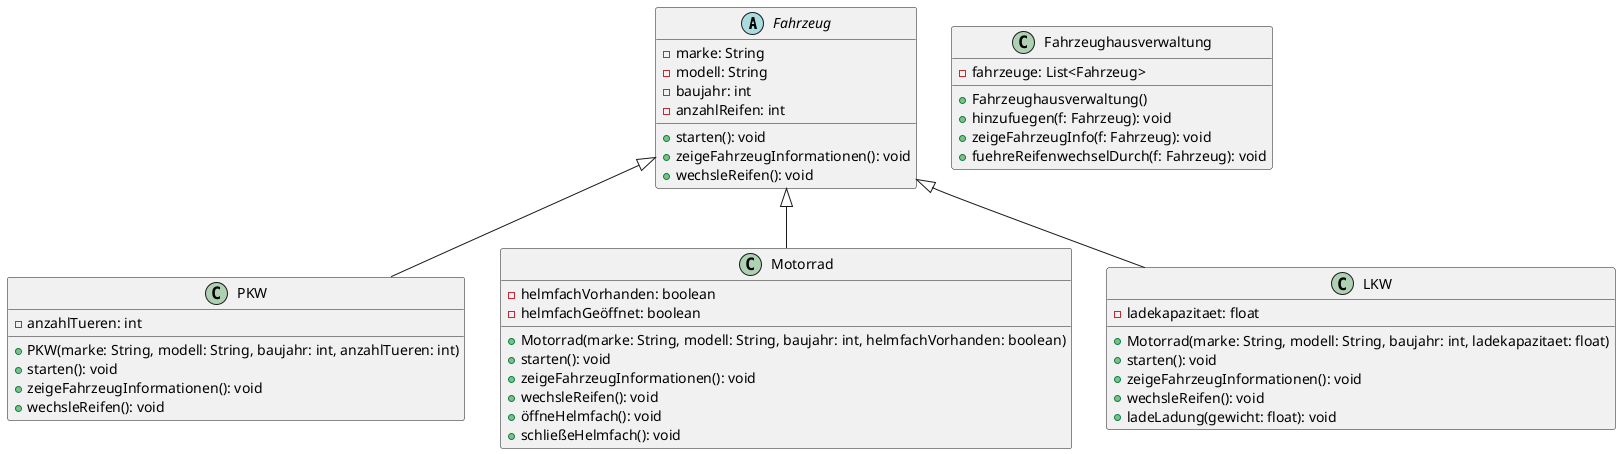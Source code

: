 @startuml Fahrzeugverwaltung
abstract class Fahrzeug {
  - marke: String
  - modell: String
  - baujahr: int
  - anzahlReifen: int
  + starten(): void
  + zeigeFahrzeugInformationen(): void
  + wechsleReifen(): void
}
class PKW extends Fahrzeug {
  - anzahlTueren: int
  + PKW(marke: String, modell: String, baujahr: int, anzahlTueren: int)
  + starten(): void
  + zeigeFahrzeugInformationen(): void
  + wechsleReifen(): void
}

class Motorrad extends Fahrzeug {
  - helmfachVorhanden: boolean
  - helmfachGeöffnet: boolean
  + Motorrad(marke: String, modell: String, baujahr: int, helmfachVorhanden: boolean)
  + starten(): void
  + zeigeFahrzeugInformationen(): void
  + wechsleReifen(): void
  + öffneHelmfach(): void
  + schließeHelmfach(): void
}

class LKW extends Fahrzeug {
  - ladekapazitaet: float
  + Motorrad(marke: String, modell: String, baujahr: int, ladekapazitaet: float)
  + starten(): void
  + zeigeFahrzeugInformationen(): void
  + wechsleReifen(): void
  + ladeLadung(gewicht: float): void
}

class Fahrzeughausverwaltung {
  - fahrzeuge: List<Fahrzeug>
  + Fahrzeughausverwaltung()
  + hinzufuegen(f: Fahrzeug): void
  + zeigeFahrzeugInfo(f: Fahrzeug): void
  + fuehreReifenwechselDurch(f: Fahrzeug): void
}